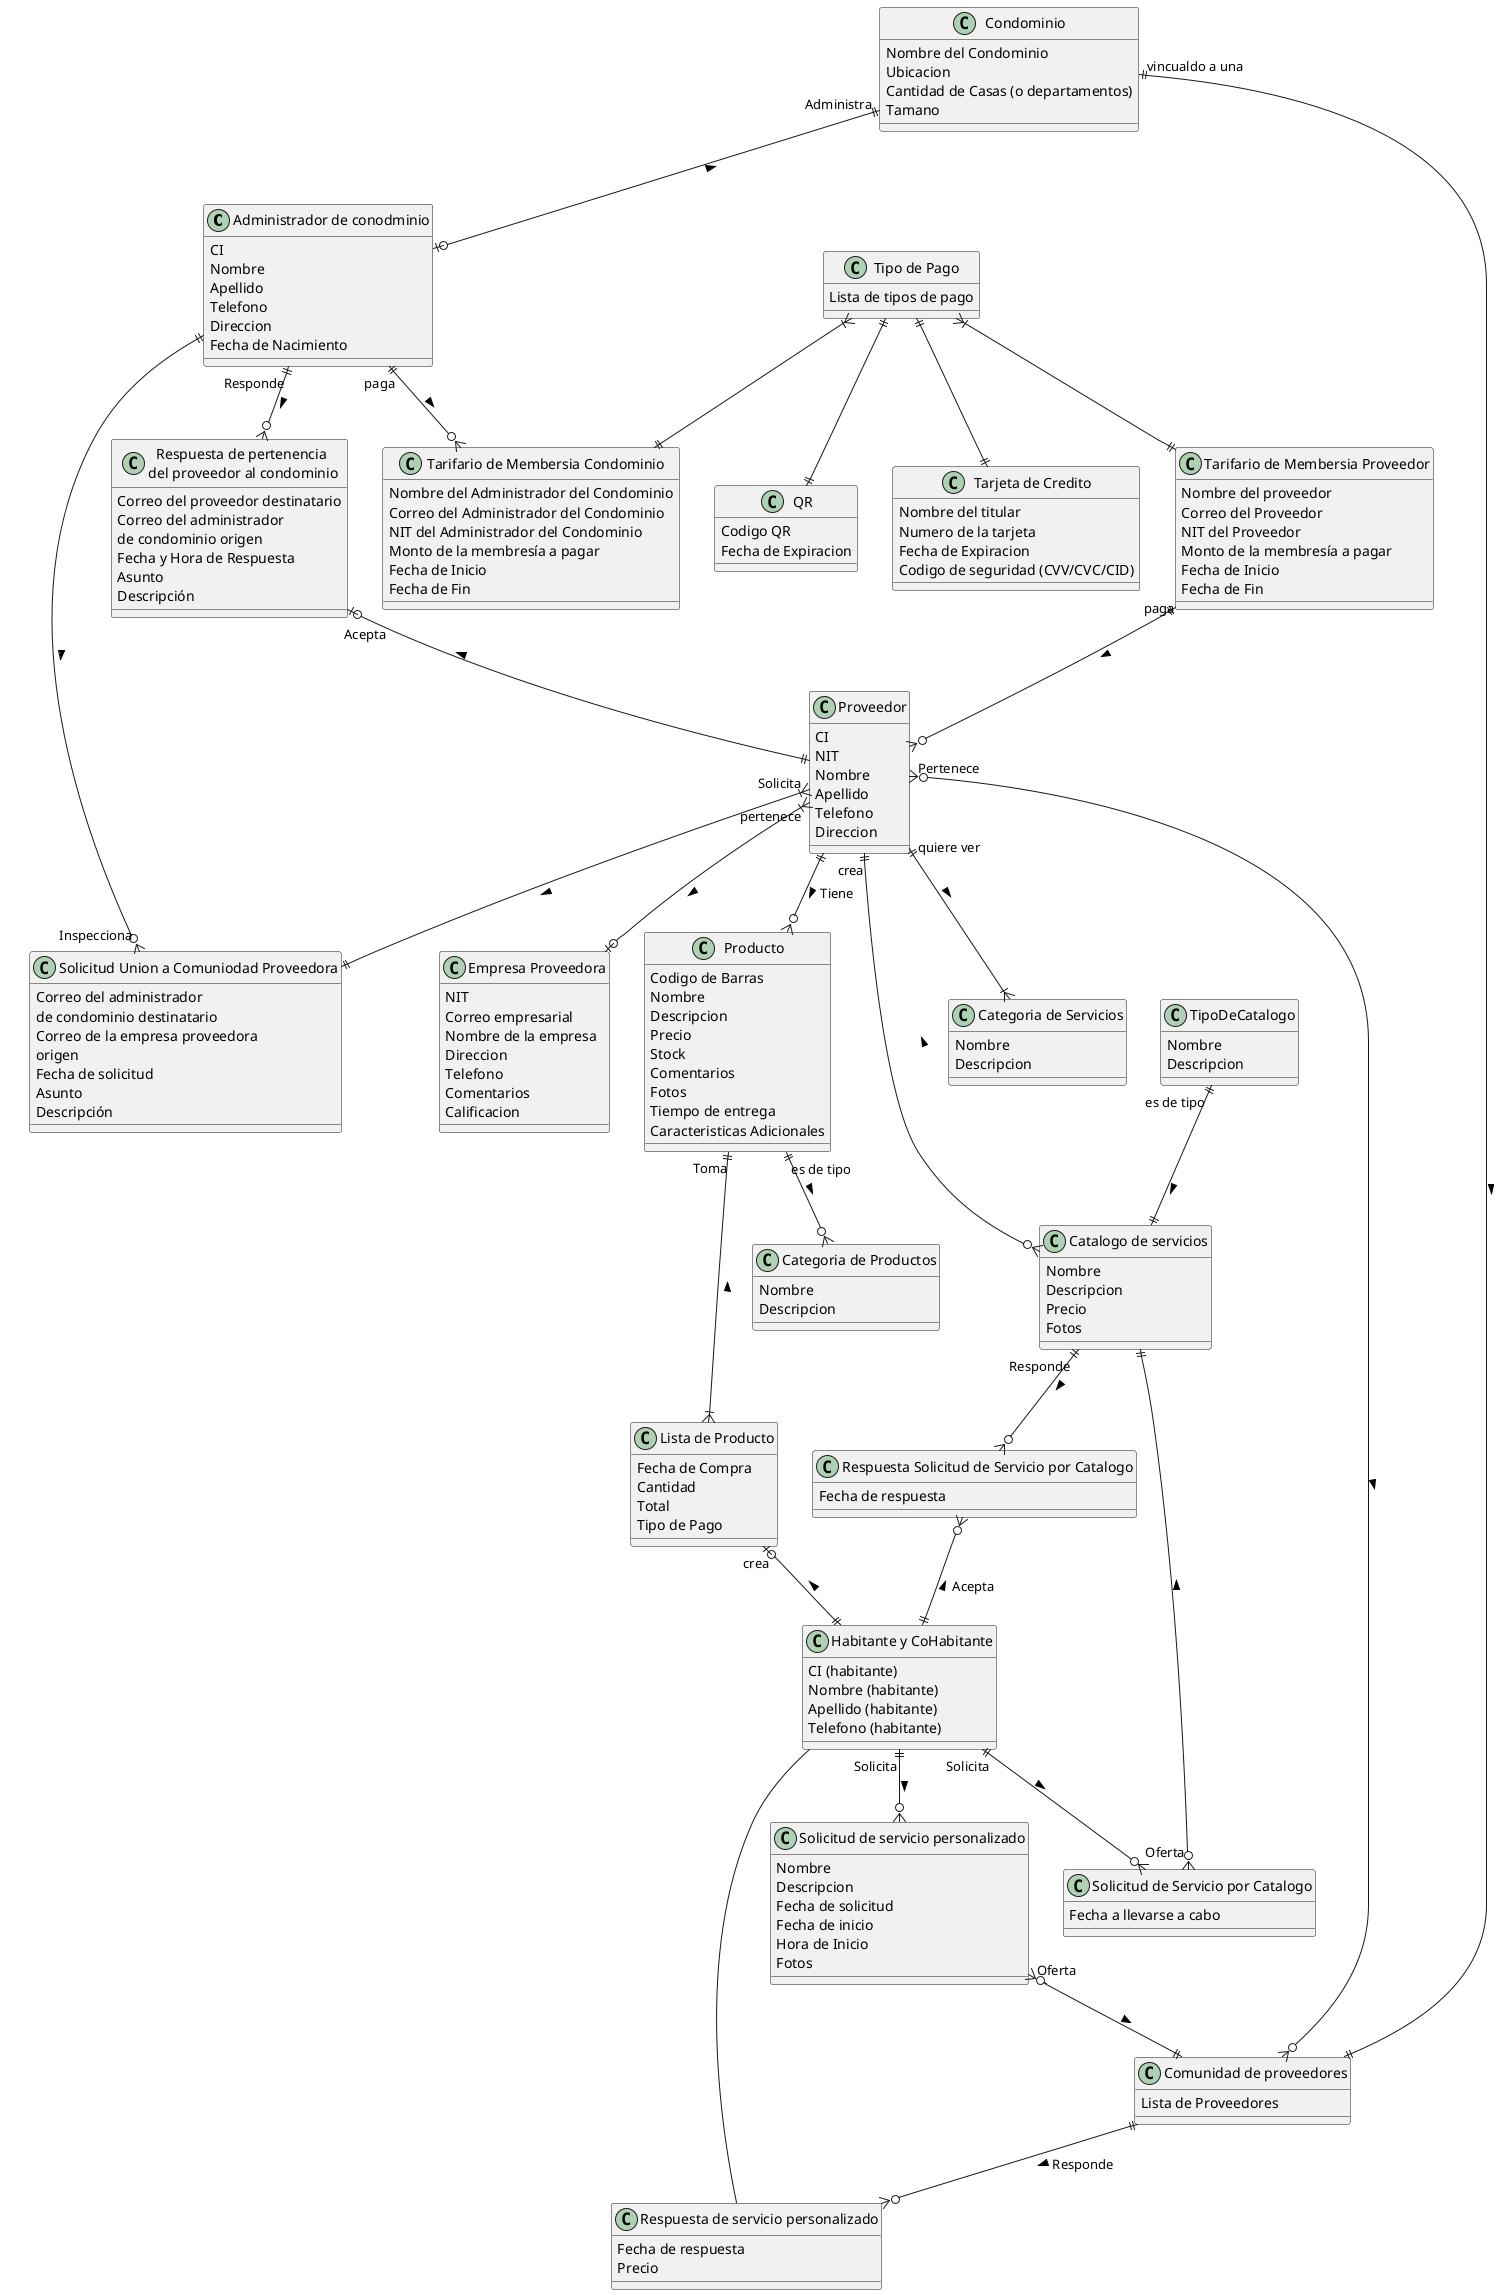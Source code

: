@startuml

' 9
class "Administrador de conodminio" {
  {field} CI
  {field} Nombre
  {field} Apellido
  {field} Telefono
  {field} Direccion
  {field} Fecha de Nacimiento
}

' 2
class Condominio {
  {field} Nombre del Condominio
  {field} Ubicacion
  {field} Cantidad de Casas (o departamentos)
  {field} Tamano
}

' 3
class Proveedor {
  {field} CI
  {field} NIT
  {field} Nombre
  {field} Apellido
  {field} Telefono
  {field} Direccion
}

' 4
class "Empresa Proveedora" {
  {field} NIT
  {field} Correo empresarial
  {field} Nombre de la empresa
  {field} Direccion
  {field} Telefono
  {field} Comentarios
  {field} Calificacion
}

' 10
class "Habitante y CoHabitante" {
  {field} CI (habitante)
  {field} Nombre (habitante)
  {field} Apellido (habitante)
  {field} Telefono (habitante)
}

' 5
class "Tarifario de Membersia Condominio" {
  {field} Nombre del Administrador del Condominio
  {field} Correo del Administrador del Condominio
  {field} NIT del Administrador del Condominio
  {field} Monto de la membresía a pagar 
  {field} Fecha de Inicio
  {field} Fecha de Fin
}

' 6
class "Tarifario de Membersia Proveedor" {
  {field} Nombre del proveedor
  {field} Correo del Proveedor
  {field} NIT del Proveedor
  {field} Monto de la membresía a pagar 
  {field} Fecha de Inicio
  {field} Fecha de Fin
}

' 7
class "Tipo de Pago" {
  Lista de tipos de pago
}

' 11
class "Solicitud Union a Comuniodad Proveedora" {
  {field} Correo del administrador \nde condominio destinatario
  {field} Correo de la empresa proveedora \norigen
  {field} Fecha de solicitud
  {field} Asunto
  {field} Descripción
}

' 12
class "Respuesta de pertenencia \ndel proveedor al condominio" {
  {field} Correo del proveedor destinatario
  {field} Correo del administrador \nde condominio origen
  {field} Fecha y Hora de Respuesta
  {field} Asunto
  {field} Descripción
}

' 13
class "Solicitud de Servicio por Catalogo" {
  {field} Fecha a llevarse a cabo
}
' 14
class "Respuesta Solicitud de Servicio por Catalogo" {
  {field} Fecha de respuesta
}

' 15
class "Solicitud de servicio personalizado" {
  {field} Nombre 
  {field} Descripcion
  {field} Fecha de solicitud
  {field} Fecha de inicio
  {field} Hora de Inicio
  {field} Fotos
}
' 16
class "Respuesta de servicio personalizado" {
  {field} Fecha de respuesta
  {field} Precio
}

' 20
class "Catalogo de servicios" {
  {field} Nombre 
  {field} Descripcion
  {field} Precio
  {field} Fotos
}

' E21
class "Comunidad de proveedores" {
  {field} Lista de Proveedores
}

' E23
class Producto {
  {field} Codigo de Barras 
  {field} Nombre 
  {field} Descripcion 
  {field} Precio
  {field} Stock 
  {field} Comentarios 
  {field} Fotos
  {field} Tiempo de entrega
  {field} Caracteristicas Adicionales
}

' E24
class "Lista de Producto" {
  {field} Fecha de Compra
  {field} Cantidad
  {field} Total
  {field} Tipo de Pago
}

' E25
class "Tarjeta de Credito" {
  {field} Nombre del titular
  {field} Numero de la tarjeta
  {field} Fecha de Expiracion
  {field} Codigo de seguridad (CVV/CVC/CID)
}

' E26
class QR {
  {field} Codigo QR
  {field} Fecha de Expiracion
}

' E27
class "Categoria de Servicios" {
  {field} Nombre
  {field} Descripcion
}

' E28
class "Categoria de Productos" {
  {field} Nombre
  {field} Descripcion
}


class TipoDeCatalogo {
  {field} Nombre
  {field} Descripcion
}

' RELACIONES

' FLUJO CONDOMINIO
Condominio ||--o| "Administrador de conodminio" : "Administra" <
Condominio ||--|| "Comunidad de proveedores" : "vincualdo a una" >

' FLUJO DE SERVICIO PERSONALIZADO
"Habitante y CoHabitante" ||--o{ "Solicitud de servicio personalizado" : "Solicita" >
"Solicitud de servicio personalizado" }o--|| "Comunidad de proveedores" : "Oferta" >
"Respuesta de servicio personalizado" -- "Habitante y CoHabitante"
"Comunidad de proveedores" ||--o{ "Respuesta de servicio personalizado" : Responde >
Proveedor ||--|{ "Categoria de Servicios" : "quiere ver" >


' FLUJO DE SOLICITUD DE PRODUCTO
Proveedor ||--o{ Producto : Tiene >
Producto ||--o{ "Categoria de Productos" : "es de tipo" >
' Producto }o--|| "Comunidad de proveedores" : Oferta >
Producto ||---|{ "Lista de Producto" : "Toma" <
"Lista de Producto" |o--|| "Habitante y CoHabitante" : "crea" <

' FLUJO DE SOLICITUD DE SERVICIO POR CATALOGO
Proveedor ||--o{ "Catalogo de servicios" : "crea" <
"Habitante y CoHabitante" ||--o{ "Solicitud de Servicio por Catalogo" : "Solicita" >
"Solicitud de Servicio por Catalogo" }o--|| "Catalogo de servicios" : "Oferta" >
"Catalogo de servicios" ||--o{ "Respuesta Solicitud de Servicio por Catalogo" : "Responde" >
"Respuesta Solicitud de Servicio por Catalogo" }o--|| "Habitante y CoHabitante" : Acepta <
TipoDeCatalogo ||--|| "Catalogo de servicios" : "es de tipo" >

' FLUJO DE SOLICITUD DE PERTENENCIA (PROVEEDORES|CONMINIO)
' "Administrador de conodminio"
Proveedor }|--o| "Empresa Proveedora" : "pertenece" > 
Proveedor }|--|| "Solicitud Union a Comuniodad Proveedora" : "Solicita" >
"Solicitud Union a Comuniodad Proveedora" }o--|| "Administrador de conodminio" : "Inspecciona" <
"Administrador de conodminio" ||--o{ "Respuesta de pertenencia \ndel proveedor al condominio" : "Responde" >
"Respuesta de pertenencia \ndel proveedor al condominio" |o--|| "Proveedor" : "Acepta" <
Proveedor }o--o{ "Comunidad de proveedores" : "Pertenece" >

' FLUJO DE TARIFA
"Administrador de conodminio" ||--o{ "Tarifario de Membersia Condominio" : "paga" >
"Tarifario de Membersia Proveedor" ||--o{ "Proveedor" : "paga" >
"Tipo de Pago" }|--|| "Tarifario de Membersia Condominio"
"Tipo de Pago" }|--|| "Tarifario de Membersia Proveedor"
"Tipo de Pago" ||--|| "Tarjeta de Credito"
"Tipo de Pago" ||--|| QR


@enduml

